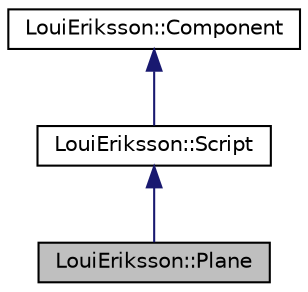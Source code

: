 digraph "LouiEriksson::Plane"
{
 // LATEX_PDF_SIZE
  edge [fontname="Helvetica",fontsize="10",labelfontname="Helvetica",labelfontsize="10"];
  node [fontname="Helvetica",fontsize="10",shape=record];
  Node1 [label="LouiEriksson::Plane",height=0.2,width=0.4,color="black", fillcolor="grey75", style="filled", fontcolor="black",tooltip="A Plane with Collision."];
  Node2 -> Node1 [dir="back",color="midnightblue",fontsize="10",style="solid"];
  Node2 [label="LouiEriksson::Script",height=0.2,width=0.4,color="black", fillcolor="white", style="filled",URL="$class_loui_eriksson_1_1_script.html",tooltip="Base class to be inherited by scriptable types."];
  Node3 -> Node2 [dir="back",color="midnightblue",fontsize="10",style="solid"];
  Node3 [label="LouiEriksson::Component",height=0.2,width=0.4,color="black", fillcolor="white", style="filled",URL="$class_loui_eriksson_1_1_component.html",tooltip="Represents a Component which can be attached to a GameObject."];
}
